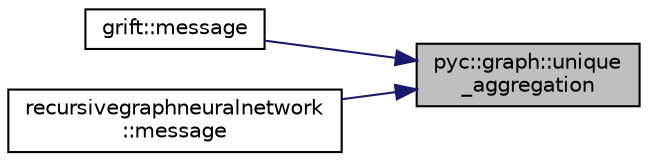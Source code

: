 digraph "pyc::graph::unique_aggregation"
{
 // INTERACTIVE_SVG=YES
 // LATEX_PDF_SIZE
  edge [fontname="Helvetica",fontsize="10",labelfontname="Helvetica",labelfontsize="10"];
  node [fontname="Helvetica",fontsize="10",shape=record];
  rankdir="RL";
  Node1 [label="pyc::graph::unique\l_aggregation",height=0.2,width=0.4,color="black", fillcolor="grey75", style="filled", fontcolor="black",tooltip=" "];
  Node1 -> Node2 [dir="back",color="midnightblue",fontsize="10",style="solid",fontname="Helvetica"];
  Node2 [label="grift::message",height=0.2,width=0.4,color="black", fillcolor="white", style="filled",URL="$classgrift.html#ad610edcd0cab14b57197a846ab8a8caf",tooltip=" "];
  Node1 -> Node3 [dir="back",color="midnightblue",fontsize="10",style="solid",fontname="Helvetica"];
  Node3 [label="recursivegraphneuralnetwork\l::message",height=0.2,width=0.4,color="black", fillcolor="white", style="filled",URL="$classrecursivegraphneuralnetwork.html#a7c83216c5899b14dcc03ccf368209ee1",tooltip=" "];
}
